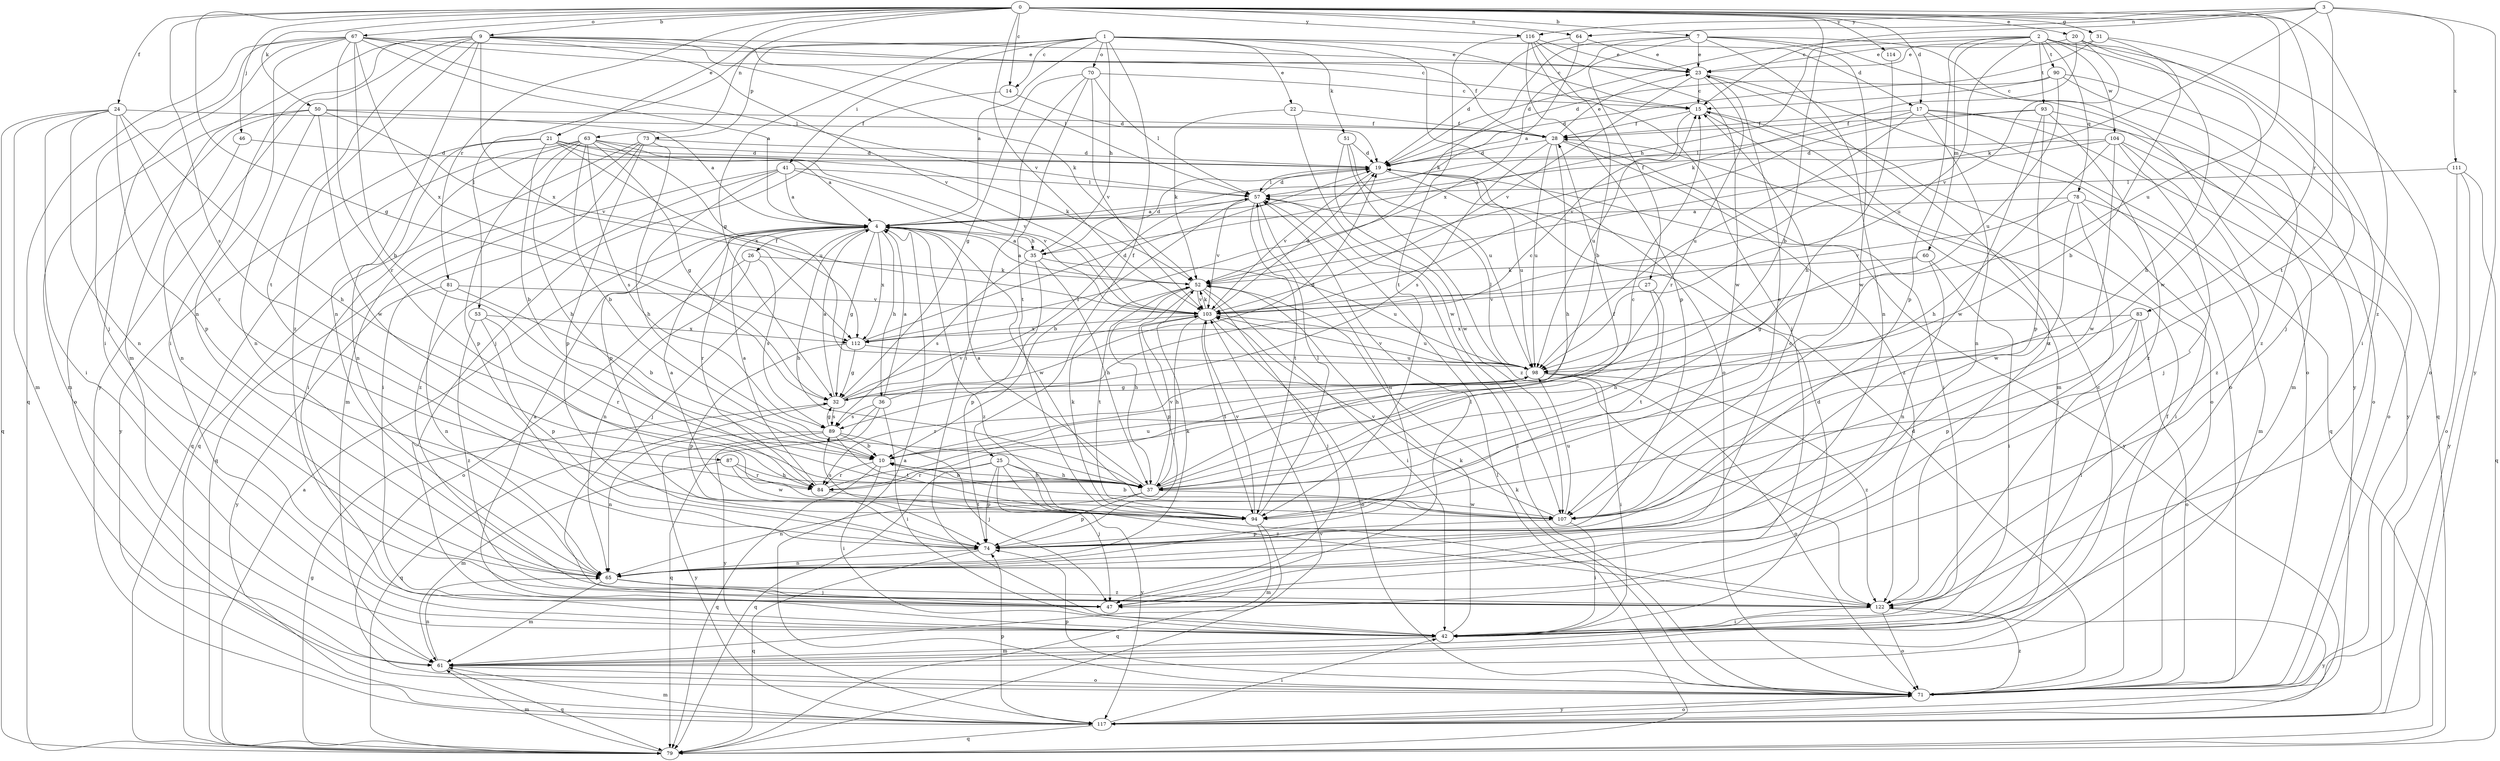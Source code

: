 strict digraph  {
0;
1;
2;
3;
4;
7;
9;
10;
14;
15;
17;
19;
20;
21;
22;
23;
24;
25;
26;
27;
28;
31;
32;
35;
36;
37;
41;
42;
46;
47;
50;
51;
52;
53;
57;
60;
61;
63;
64;
65;
67;
70;
71;
73;
74;
78;
79;
81;
83;
84;
87;
89;
90;
93;
94;
98;
103;
104;
107;
111;
112;
114;
116;
117;
122;
0 -> 7  [label=b];
0 -> 9  [label=b];
0 -> 10  [label=b];
0 -> 14  [label=c];
0 -> 17  [label=d];
0 -> 20  [label=e];
0 -> 21  [label=e];
0 -> 24  [label=f];
0 -> 31  [label=g];
0 -> 32  [label=g];
0 -> 46  [label=j];
0 -> 50  [label=k];
0 -> 63  [label=n];
0 -> 64  [label=n];
0 -> 67  [label=o];
0 -> 81  [label=r];
0 -> 83  [label=r];
0 -> 87  [label=s];
0 -> 98  [label=u];
0 -> 103  [label=v];
0 -> 114  [label=y];
0 -> 116  [label=y];
0 -> 122  [label=z];
1 -> 4  [label=a];
1 -> 14  [label=c];
1 -> 15  [label=c];
1 -> 17  [label=d];
1 -> 22  [label=e];
1 -> 25  [label=f];
1 -> 32  [label=g];
1 -> 35  [label=h];
1 -> 41  [label=i];
1 -> 51  [label=k];
1 -> 53  [label=l];
1 -> 70  [label=o];
1 -> 71  [label=o];
1 -> 73  [label=p];
2 -> 19  [label=d];
2 -> 35  [label=h];
2 -> 42  [label=i];
2 -> 60  [label=m];
2 -> 74  [label=p];
2 -> 78  [label=q];
2 -> 90  [label=t];
2 -> 93  [label=t];
2 -> 98  [label=u];
2 -> 104  [label=w];
2 -> 107  [label=w];
3 -> 15  [label=c];
3 -> 52  [label=k];
3 -> 64  [label=n];
3 -> 94  [label=t];
3 -> 111  [label=x];
3 -> 116  [label=y];
3 -> 117  [label=y];
4 -> 26  [label=f];
4 -> 32  [label=g];
4 -> 35  [label=h];
4 -> 36  [label=h];
4 -> 37  [label=h];
4 -> 47  [label=j];
4 -> 84  [label=r];
4 -> 107  [label=w];
4 -> 112  [label=x];
4 -> 122  [label=z];
7 -> 23  [label=e];
7 -> 27  [label=f];
7 -> 52  [label=k];
7 -> 65  [label=n];
7 -> 71  [label=o];
7 -> 107  [label=w];
7 -> 112  [label=x];
7 -> 117  [label=y];
9 -> 23  [label=e];
9 -> 28  [label=f];
9 -> 42  [label=i];
9 -> 52  [label=k];
9 -> 57  [label=l];
9 -> 61  [label=m];
9 -> 65  [label=n];
9 -> 94  [label=t];
9 -> 103  [label=v];
9 -> 112  [label=x];
9 -> 117  [label=y];
9 -> 122  [label=z];
10 -> 37  [label=h];
10 -> 42  [label=i];
10 -> 79  [label=q];
10 -> 84  [label=r];
14 -> 19  [label=d];
14 -> 47  [label=j];
15 -> 28  [label=f];
15 -> 61  [label=m];
15 -> 71  [label=o];
15 -> 98  [label=u];
17 -> 28  [label=f];
17 -> 57  [label=l];
17 -> 65  [label=n];
17 -> 71  [label=o];
17 -> 79  [label=q];
17 -> 98  [label=u];
17 -> 117  [label=y];
19 -> 57  [label=l];
19 -> 98  [label=u];
19 -> 103  [label=v];
19 -> 117  [label=y];
20 -> 23  [label=e];
20 -> 37  [label=h];
20 -> 47  [label=j];
20 -> 52  [label=k];
20 -> 103  [label=v];
21 -> 4  [label=a];
21 -> 10  [label=b];
21 -> 19  [label=d];
21 -> 65  [label=n];
21 -> 103  [label=v];
21 -> 112  [label=x];
21 -> 117  [label=y];
22 -> 28  [label=f];
22 -> 52  [label=k];
22 -> 107  [label=w];
23 -> 15  [label=c];
23 -> 71  [label=o];
23 -> 84  [label=r];
23 -> 103  [label=v];
23 -> 122  [label=z];
24 -> 28  [label=f];
24 -> 37  [label=h];
24 -> 42  [label=i];
24 -> 61  [label=m];
24 -> 65  [label=n];
24 -> 74  [label=p];
24 -> 79  [label=q];
24 -> 84  [label=r];
25 -> 37  [label=h];
25 -> 47  [label=j];
25 -> 74  [label=p];
25 -> 79  [label=q];
25 -> 84  [label=r];
25 -> 117  [label=y];
25 -> 122  [label=z];
26 -> 52  [label=k];
26 -> 65  [label=n];
26 -> 71  [label=o];
26 -> 89  [label=s];
27 -> 37  [label=h];
27 -> 94  [label=t];
27 -> 103  [label=v];
28 -> 19  [label=d];
28 -> 23  [label=e];
28 -> 37  [label=h];
28 -> 42  [label=i];
28 -> 89  [label=s];
28 -> 98  [label=u];
28 -> 122  [label=z];
31 -> 10  [label=b];
31 -> 19  [label=d];
31 -> 23  [label=e];
31 -> 71  [label=o];
32 -> 4  [label=a];
32 -> 19  [label=d];
32 -> 57  [label=l];
32 -> 79  [label=q];
32 -> 89  [label=s];
32 -> 103  [label=v];
35 -> 4  [label=a];
35 -> 19  [label=d];
35 -> 37  [label=h];
35 -> 74  [label=p];
35 -> 89  [label=s];
35 -> 98  [label=u];
36 -> 4  [label=a];
36 -> 15  [label=c];
36 -> 42  [label=i];
36 -> 79  [label=q];
36 -> 89  [label=s];
36 -> 117  [label=y];
37 -> 4  [label=a];
37 -> 10  [label=b];
37 -> 15  [label=c];
37 -> 28  [label=f];
37 -> 65  [label=n];
37 -> 74  [label=p];
37 -> 103  [label=v];
37 -> 107  [label=w];
41 -> 4  [label=a];
41 -> 57  [label=l];
41 -> 74  [label=p];
41 -> 79  [label=q];
41 -> 103  [label=v];
41 -> 122  [label=z];
42 -> 19  [label=d];
42 -> 52  [label=k];
42 -> 61  [label=m];
46 -> 19  [label=d];
46 -> 65  [label=n];
47 -> 4  [label=a];
47 -> 57  [label=l];
50 -> 4  [label=a];
50 -> 28  [label=f];
50 -> 61  [label=m];
50 -> 65  [label=n];
50 -> 71  [label=o];
50 -> 103  [label=v];
50 -> 107  [label=w];
51 -> 19  [label=d];
51 -> 98  [label=u];
51 -> 107  [label=w];
51 -> 122  [label=z];
52 -> 4  [label=a];
52 -> 37  [label=h];
52 -> 42  [label=i];
52 -> 47  [label=j];
52 -> 74  [label=p];
52 -> 94  [label=t];
52 -> 103  [label=v];
53 -> 74  [label=p];
53 -> 84  [label=r];
53 -> 112  [label=x];
53 -> 122  [label=z];
57 -> 4  [label=a];
57 -> 10  [label=b];
57 -> 19  [label=d];
57 -> 65  [label=n];
57 -> 94  [label=t];
57 -> 103  [label=v];
60 -> 32  [label=g];
60 -> 42  [label=i];
60 -> 52  [label=k];
60 -> 65  [label=n];
61 -> 15  [label=c];
61 -> 65  [label=n];
61 -> 71  [label=o];
61 -> 79  [label=q];
63 -> 10  [label=b];
63 -> 19  [label=d];
63 -> 32  [label=g];
63 -> 37  [label=h];
63 -> 42  [label=i];
63 -> 52  [label=k];
63 -> 74  [label=p];
63 -> 79  [label=q];
63 -> 89  [label=s];
63 -> 98  [label=u];
64 -> 4  [label=a];
64 -> 19  [label=d];
64 -> 23  [label=e];
65 -> 15  [label=c];
65 -> 47  [label=j];
65 -> 52  [label=k];
65 -> 61  [label=m];
65 -> 122  [label=z];
67 -> 4  [label=a];
67 -> 10  [label=b];
67 -> 15  [label=c];
67 -> 23  [label=e];
67 -> 42  [label=i];
67 -> 47  [label=j];
67 -> 57  [label=l];
67 -> 65  [label=n];
67 -> 79  [label=q];
67 -> 84  [label=r];
67 -> 112  [label=x];
70 -> 15  [label=c];
70 -> 32  [label=g];
70 -> 42  [label=i];
70 -> 57  [label=l];
70 -> 94  [label=t];
70 -> 103  [label=v];
71 -> 4  [label=a];
71 -> 19  [label=d];
71 -> 28  [label=f];
71 -> 52  [label=k];
71 -> 57  [label=l];
71 -> 74  [label=p];
71 -> 117  [label=y];
71 -> 122  [label=z];
73 -> 19  [label=d];
73 -> 37  [label=h];
73 -> 42  [label=i];
73 -> 61  [label=m];
73 -> 74  [label=p];
73 -> 79  [label=q];
74 -> 65  [label=n];
74 -> 79  [label=q];
78 -> 4  [label=a];
78 -> 42  [label=i];
78 -> 47  [label=j];
78 -> 61  [label=m];
78 -> 103  [label=v];
78 -> 107  [label=w];
79 -> 4  [label=a];
79 -> 32  [label=g];
79 -> 57  [label=l];
79 -> 61  [label=m];
79 -> 103  [label=v];
81 -> 10  [label=b];
81 -> 65  [label=n];
81 -> 103  [label=v];
81 -> 117  [label=y];
83 -> 42  [label=i];
83 -> 71  [label=o];
83 -> 74  [label=p];
83 -> 98  [label=u];
83 -> 112  [label=x];
84 -> 4  [label=a];
84 -> 94  [label=t];
84 -> 98  [label=u];
87 -> 37  [label=h];
87 -> 61  [label=m];
87 -> 84  [label=r];
87 -> 107  [label=w];
89 -> 10  [label=b];
89 -> 32  [label=g];
89 -> 47  [label=j];
89 -> 65  [label=n];
89 -> 94  [label=t];
89 -> 117  [label=y];
90 -> 15  [label=c];
90 -> 19  [label=d];
90 -> 79  [label=q];
90 -> 98  [label=u];
90 -> 122  [label=z];
93 -> 28  [label=f];
93 -> 61  [label=m];
93 -> 74  [label=p];
93 -> 103  [label=v];
93 -> 107  [label=w];
93 -> 122  [label=z];
94 -> 4  [label=a];
94 -> 23  [label=e];
94 -> 52  [label=k];
94 -> 57  [label=l];
94 -> 61  [label=m];
94 -> 79  [label=q];
94 -> 89  [label=s];
94 -> 103  [label=v];
98 -> 32  [label=g];
98 -> 42  [label=i];
98 -> 57  [label=l];
98 -> 71  [label=o];
98 -> 84  [label=r];
98 -> 103  [label=v];
98 -> 122  [label=z];
103 -> 19  [label=d];
103 -> 37  [label=h];
103 -> 52  [label=k];
103 -> 71  [label=o];
103 -> 94  [label=t];
103 -> 98  [label=u];
103 -> 112  [label=x];
104 -> 4  [label=a];
104 -> 19  [label=d];
104 -> 37  [label=h];
104 -> 47  [label=j];
104 -> 71  [label=o];
104 -> 107  [label=w];
104 -> 122  [label=z];
107 -> 10  [label=b];
107 -> 42  [label=i];
107 -> 74  [label=p];
107 -> 98  [label=u];
107 -> 103  [label=v];
111 -> 57  [label=l];
111 -> 71  [label=o];
111 -> 79  [label=q];
111 -> 117  [label=y];
112 -> 19  [label=d];
112 -> 32  [label=g];
112 -> 74  [label=p];
112 -> 98  [label=u];
114 -> 37  [label=h];
116 -> 10  [label=b];
116 -> 23  [label=e];
116 -> 47  [label=j];
116 -> 74  [label=p];
116 -> 94  [label=t];
116 -> 107  [label=w];
117 -> 42  [label=i];
117 -> 61  [label=m];
117 -> 71  [label=o];
117 -> 74  [label=p];
117 -> 79  [label=q];
122 -> 42  [label=i];
122 -> 71  [label=o];
122 -> 117  [label=y];
}
